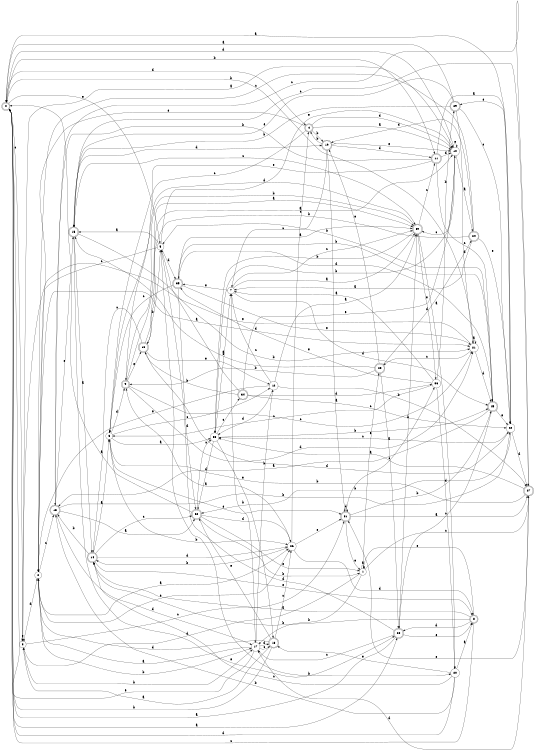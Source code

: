 digraph n30_10 {
__start0 [label="" shape="none"];

rankdir=LR;
size="8,5";

s0 [style="rounded,filled", color="black", fillcolor="white" shape="doublecircle", label="0"];
s1 [style="filled", color="black", fillcolor="white" shape="circle", label="1"];
s2 [style="filled", color="black", fillcolor="white" shape="circle", label="2"];
s3 [style="filled", color="black", fillcolor="white" shape="circle", label="3"];
s4 [style="rounded,filled", color="black", fillcolor="white" shape="doublecircle", label="4"];
s5 [style="filled", color="black", fillcolor="white" shape="circle", label="5"];
s6 [style="filled", color="black", fillcolor="white" shape="circle", label="6"];
s7 [style="filled", color="black", fillcolor="white" shape="circle", label="7"];
s8 [style="rounded,filled", color="black", fillcolor="white" shape="doublecircle", label="8"];
s9 [style="rounded,filled", color="black", fillcolor="white" shape="doublecircle", label="9"];
s10 [style="filled", color="black", fillcolor="white" shape="circle", label="10"];
s11 [style="rounded,filled", color="black", fillcolor="white" shape="doublecircle", label="11"];
s12 [style="filled", color="black", fillcolor="white" shape="circle", label="12"];
s13 [style="rounded,filled", color="black", fillcolor="white" shape="doublecircle", label="13"];
s14 [style="rounded,filled", color="black", fillcolor="white" shape="doublecircle", label="14"];
s15 [style="rounded,filled", color="black", fillcolor="white" shape="doublecircle", label="15"];
s16 [style="rounded,filled", color="black", fillcolor="white" shape="doublecircle", label="16"];
s17 [style="filled", color="black", fillcolor="white" shape="circle", label="17"];
s18 [style="rounded,filled", color="black", fillcolor="white" shape="doublecircle", label="18"];
s19 [style="rounded,filled", color="black", fillcolor="white" shape="doublecircle", label="19"];
s20 [style="filled", color="black", fillcolor="white" shape="circle", label="20"];
s21 [style="filled", color="black", fillcolor="white" shape="circle", label="21"];
s22 [style="filled", color="black", fillcolor="white" shape="circle", label="22"];
s23 [style="rounded,filled", color="black", fillcolor="white" shape="doublecircle", label="23"];
s24 [style="rounded,filled", color="black", fillcolor="white" shape="doublecircle", label="24"];
s25 [style="rounded,filled", color="black", fillcolor="white" shape="doublecircle", label="25"];
s26 [style="filled", color="black", fillcolor="white" shape="circle", label="26"];
s27 [style="rounded,filled", color="black", fillcolor="white" shape="doublecircle", label="27"];
s28 [style="rounded,filled", color="black", fillcolor="white" shape="doublecircle", label="28"];
s29 [style="rounded,filled", color="black", fillcolor="white" shape="doublecircle", label="29"];
s30 [style="rounded,filled", color="black", fillcolor="white" shape="doublecircle", label="30"];
s31 [style="rounded,filled", color="black", fillcolor="white" shape="doublecircle", label="31"];
s32 [style="rounded,filled", color="black", fillcolor="white" shape="doublecircle", label="32"];
s33 [style="filled", color="black", fillcolor="white" shape="circle", label="33"];
s34 [style="rounded,filled", color="black", fillcolor="white" shape="doublecircle", label="34"];
s35 [style="rounded,filled", color="black", fillcolor="white" shape="doublecircle", label="35"];
s36 [style="filled", color="black", fillcolor="white" shape="circle", label="36"];
s0 -> s28 [label="a"];
s0 -> s11 [label="b"];
s0 -> s3 [label="c"];
s0 -> s4 [label="d"];
s0 -> s5 [label="e"];
s1 -> s1 [label="a"];
s1 -> s17 [label="b"];
s1 -> s27 [label="c"];
s1 -> s3 [label="d"];
s1 -> s23 [label="e"];
s2 -> s26 [label="a"];
s2 -> s17 [label="b"];
s2 -> s13 [label="c"];
s2 -> s21 [label="d"];
s2 -> s26 [label="e"];
s3 -> s10 [label="a"];
s3 -> s17 [label="b"];
s3 -> s31 [label="c"];
s3 -> s2 [label="d"];
s3 -> s3 [label="e"];
s4 -> s10 [label="a"];
s4 -> s19 [label="b"];
s4 -> s9 [label="c"];
s4 -> s10 [label="d"];
s4 -> s2 [label="e"];
s5 -> s15 [label="a"];
s5 -> s20 [label="b"];
s5 -> s2 [label="c"];
s5 -> s35 [label="d"];
s5 -> s10 [label="e"];
s6 -> s33 [label="a"];
s6 -> s26 [label="b"];
s6 -> s12 [label="c"];
s6 -> s9 [label="d"];
s6 -> s31 [label="e"];
s7 -> s30 [label="a"];
s7 -> s17 [label="b"];
s7 -> s30 [label="c"];
s7 -> s25 [label="d"];
s7 -> s35 [label="e"];
s8 -> s14 [label="a"];
s8 -> s14 [label="b"];
s8 -> s0 [label="c"];
s8 -> s28 [label="d"];
s8 -> s1 [label="e"];
s9 -> s30 [label="a"];
s9 -> s30 [label="b"];
s9 -> s21 [label="c"];
s9 -> s21 [label="d"];
s9 -> s16 [label="e"];
s10 -> s24 [label="a"];
s10 -> s33 [label="b"];
s10 -> s30 [label="c"];
s10 -> s0 [label="d"];
s10 -> s10 [label="e"];
s11 -> s22 [label="a"];
s11 -> s13 [label="b"];
s11 -> s25 [label="c"];
s11 -> s10 [label="d"];
s11 -> s6 [label="e"];
s12 -> s30 [label="a"];
s12 -> s27 [label="b"];
s12 -> s7 [label="c"];
s12 -> s33 [label="d"];
s12 -> s2 [label="e"];
s13 -> s32 [label="a"];
s13 -> s22 [label="b"];
s13 -> s27 [label="c"];
s13 -> s17 [label="d"];
s13 -> s15 [label="e"];
s14 -> s6 [label="a"];
s14 -> s13 [label="b"];
s14 -> s32 [label="c"];
s14 -> s26 [label="d"];
s14 -> s8 [label="e"];
s15 -> s14 [label="a"];
s15 -> s21 [label="b"];
s15 -> s30 [label="c"];
s15 -> s19 [label="d"];
s15 -> s28 [label="e"];
s16 -> s10 [label="a"];
s16 -> s5 [label="b"];
s16 -> s14 [label="c"];
s16 -> s22 [label="d"];
s16 -> s12 [label="e"];
s17 -> s2 [label="a"];
s17 -> s12 [label="b"];
s17 -> s18 [label="c"];
s17 -> s18 [label="d"];
s17 -> s0 [label="e"];
s18 -> s3 [label="a"];
s18 -> s0 [label="b"];
s18 -> s26 [label="c"];
s18 -> s2 [label="d"];
s18 -> s32 [label="e"];
s19 -> s31 [label="a"];
s19 -> s4 [label="b"];
s19 -> s7 [label="c"];
s19 -> s11 [label="d"];
s19 -> s10 [label="e"];
s20 -> s8 [label="a"];
s20 -> s13 [label="b"];
s20 -> s14 [label="c"];
s20 -> s0 [label="d"];
s20 -> s18 [label="e"];
s21 -> s21 [label="a"];
s21 -> s0 [label="b"];
s21 -> s23 [label="c"];
s21 -> s25 [label="d"];
s21 -> s3 [label="e"];
s22 -> s0 [label="a"];
s22 -> s32 [label="b"];
s22 -> s33 [label="c"];
s22 -> s27 [label="d"];
s22 -> s29 [label="e"];
s23 -> s28 [label="a"];
s23 -> s9 [label="b"];
s23 -> s15 [label="c"];
s23 -> s24 [label="d"];
s23 -> s19 [label="e"];
s24 -> s7 [label="a"];
s24 -> s16 [label="b"];
s24 -> s2 [label="c"];
s24 -> s19 [label="d"];
s24 -> s22 [label="e"];
s25 -> s13 [label="a"];
s25 -> s5 [label="b"];
s25 -> s28 [label="c"];
s25 -> s35 [label="d"];
s25 -> s22 [label="e"];
s26 -> s9 [label="a"];
s26 -> s14 [label="b"];
s26 -> s4 [label="c"];
s26 -> s8 [label="d"];
s26 -> s31 [label="e"];
s27 -> s33 [label="a"];
s27 -> s6 [label="b"];
s27 -> s15 [label="c"];
s27 -> s17 [label="d"];
s27 -> s31 [label="e"];
s28 -> s0 [label="a"];
s28 -> s30 [label="b"];
s28 -> s17 [label="c"];
s28 -> s5 [label="d"];
s28 -> s8 [label="e"];
s29 -> s0 [label="a"];
s29 -> s15 [label="b"];
s29 -> s22 [label="c"];
s29 -> s21 [label="d"];
s29 -> s15 [label="e"];
s30 -> s20 [label="a"];
s30 -> s33 [label="b"];
s30 -> s11 [label="c"];
s30 -> s6 [label="d"];
s30 -> s36 [label="e"];
s31 -> s27 [label="a"];
s31 -> s25 [label="b"];
s31 -> s36 [label="c"];
s31 -> s31 [label="d"];
s31 -> s1 [label="e"];
s32 -> s0 [label="a"];
s32 -> s1 [label="b"];
s32 -> s33 [label="c"];
s32 -> s26 [label="d"];
s32 -> s1 [label="e"];
s33 -> s7 [label="a"];
s33 -> s25 [label="b"];
s33 -> s34 [label="c"];
s33 -> s32 [label="d"];
s33 -> s18 [label="e"];
s34 -> s5 [label="a"];
s34 -> s16 [label="b"];
s34 -> s22 [label="c"];
s34 -> s36 [label="d"];
s34 -> s10 [label="e"];
s35 -> s30 [label="a"];
s35 -> s25 [label="b"];
s35 -> s6 [label="c"];
s35 -> s32 [label="d"];
s35 -> s21 [label="e"];
s36 -> s7 [label="a"];
s36 -> s29 [label="b"];
s36 -> s6 [label="c"];
s36 -> s20 [label="d"];
s36 -> s35 [label="e"];

}